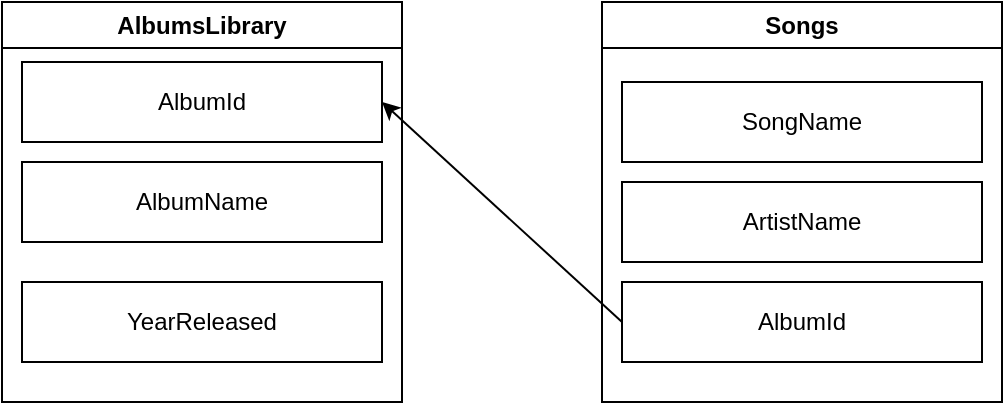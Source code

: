 <mxfile version="24.0.2" type="github">
  <diagram name="Page-1" id="1Wpek2Sx3m952qob-5QP">
    <mxGraphModel dx="1434" dy="746" grid="1" gridSize="10" guides="1" tooltips="1" connect="1" arrows="1" fold="1" page="1" pageScale="1" pageWidth="850" pageHeight="1100" math="0" shadow="0">
      <root>
        <mxCell id="0" />
        <mxCell id="1" parent="0" />
        <object label="AlbumsLibrary" Album="" id="GztJylmP_ms_kumprR0G-9">
          <mxCell style="swimlane;whiteSpace=wrap;html=1;" parent="1" vertex="1">
            <mxGeometry x="160" y="170" width="200" height="200" as="geometry" />
          </mxCell>
        </object>
        <mxCell id="GztJylmP_ms_kumprR0G-10" value="AlbumId" style="rounded=0;whiteSpace=wrap;html=1;" parent="GztJylmP_ms_kumprR0G-9" vertex="1">
          <mxGeometry x="10" y="30" width="180" height="40" as="geometry" />
        </mxCell>
        <mxCell id="GztJylmP_ms_kumprR0G-11" value="AlbumName" style="rounded=0;whiteSpace=wrap;html=1;" parent="GztJylmP_ms_kumprR0G-9" vertex="1">
          <mxGeometry x="10" y="80" width="180" height="40" as="geometry" />
        </mxCell>
        <mxCell id="GztJylmP_ms_kumprR0G-13" value="YearReleased" style="rounded=0;whiteSpace=wrap;html=1;" parent="GztJylmP_ms_kumprR0G-9" vertex="1">
          <mxGeometry x="10" y="140" width="180" height="40" as="geometry" />
        </mxCell>
        <mxCell id="GztJylmP_ms_kumprR0G-14" value="Songs" style="swimlane;whiteSpace=wrap;html=1;" parent="1" vertex="1">
          <mxGeometry x="460" y="170" width="200" height="200" as="geometry" />
        </mxCell>
        <mxCell id="GztJylmP_ms_kumprR0G-15" value="SongName" style="rounded=0;whiteSpace=wrap;html=1;" parent="GztJylmP_ms_kumprR0G-14" vertex="1">
          <mxGeometry x="10" y="40" width="180" height="40" as="geometry" />
        </mxCell>
        <mxCell id="GztJylmP_ms_kumprR0G-16" value="ArtistName" style="rounded=0;whiteSpace=wrap;html=1;" parent="GztJylmP_ms_kumprR0G-14" vertex="1">
          <mxGeometry x="10" y="90" width="180" height="40" as="geometry" />
        </mxCell>
        <mxCell id="GztJylmP_ms_kumprR0G-17" value="AlbumId" style="rounded=0;whiteSpace=wrap;html=1;" parent="GztJylmP_ms_kumprR0G-14" vertex="1">
          <mxGeometry x="10" y="140" width="180" height="40" as="geometry" />
        </mxCell>
        <mxCell id="GztJylmP_ms_kumprR0G-18" value="" style="endArrow=classic;html=1;rounded=0;entryX=1;entryY=0.5;entryDx=0;entryDy=0;exitX=0;exitY=0.5;exitDx=0;exitDy=0;" parent="1" source="GztJylmP_ms_kumprR0G-17" target="GztJylmP_ms_kumprR0G-10" edge="1">
          <mxGeometry width="50" height="50" relative="1" as="geometry">
            <mxPoint x="400" y="410" as="sourcePoint" />
            <mxPoint x="450" y="360" as="targetPoint" />
          </mxGeometry>
        </mxCell>
      </root>
    </mxGraphModel>
  </diagram>
</mxfile>
